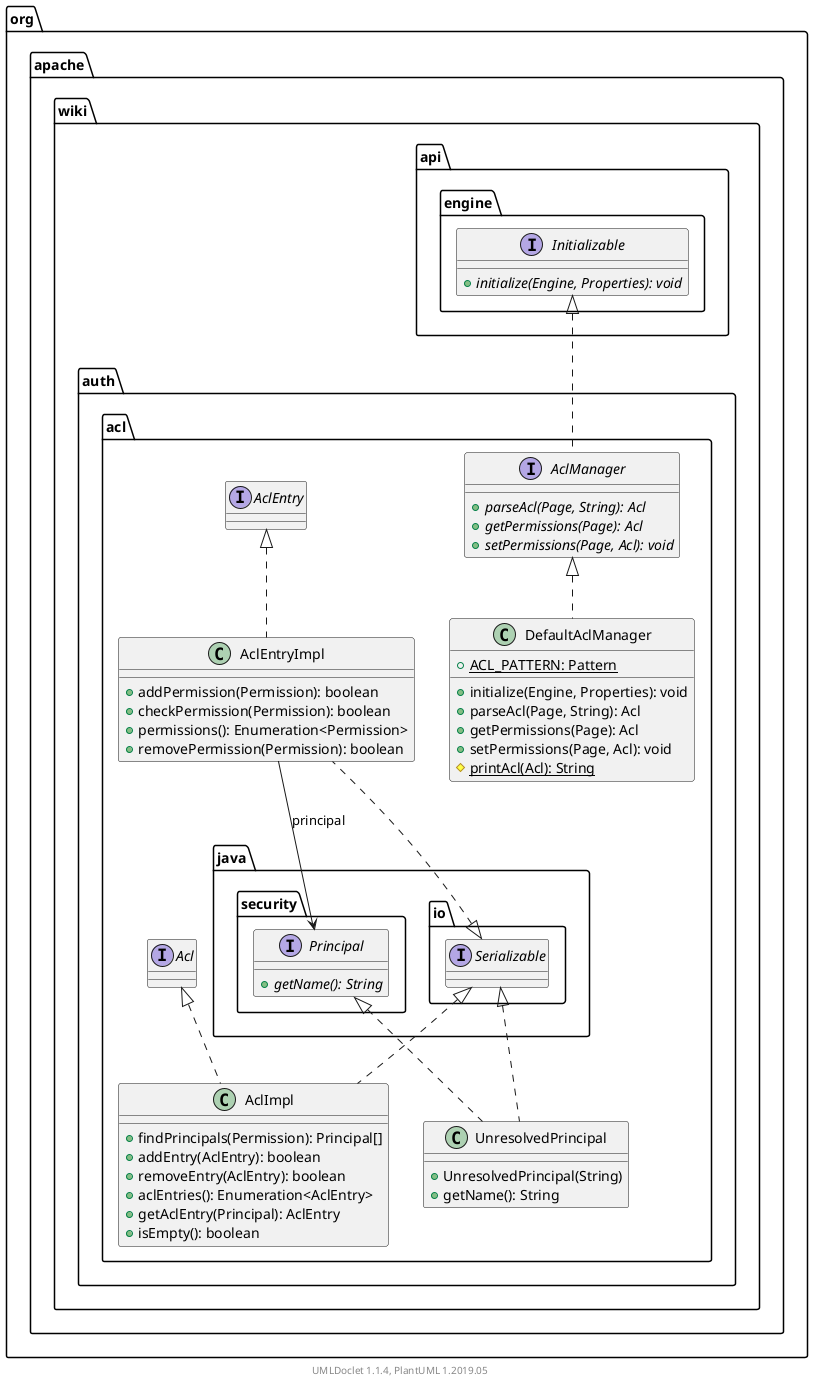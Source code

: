 @startuml

    namespace org.apache.wiki.auth.acl {

        interface AclManager [[AclManager.html]] {
            {abstract} +parseAcl(Page, String): Acl
            {abstract} +getPermissions(Page): Acl
            {abstract} +setPermissions(Page, Acl): void
        }

        class UnresolvedPrincipal [[UnresolvedPrincipal.html]] {
            +UnresolvedPrincipal(String)
            +getName(): String
        }

        class DefaultAclManager [[DefaultAclManager.html]] {
            {static} +ACL_PATTERN: Pattern
            +initialize(Engine, Properties): void
            +parseAcl(Page, String): Acl
            +getPermissions(Page): Acl
            +setPermissions(Page, Acl): void
            {static} #printAcl(Acl): String
        }

        class AclEntryImpl [[AclEntryImpl.html]] {
            +addPermission(Permission): boolean
            +checkPermission(Permission): boolean
            +permissions(): Enumeration<Permission>
            +removePermission(Permission): boolean
        }

        class AclImpl [[AclImpl.html]] {
            +findPrincipals(Permission): Principal[]
            +addEntry(AclEntry): boolean
            +removeEntry(AclEntry): boolean
            +aclEntries(): Enumeration<AclEntry>
            +getAclEntry(Principal): AclEntry
            +isEmpty(): boolean
        }

        interface org.apache.wiki.api.engine.Initializable {
            {abstract} +initialize(Engine, Properties): void
        }
        org.apache.wiki.api.engine.Initializable <|.. AclManager

        interface java.security.Principal {
            {abstract} +getName(): String
        }
        java.security.Principal <|.. UnresolvedPrincipal

        interface java.io.Serializable
        java.io.Serializable <|.. UnresolvedPrincipal

        AclManager <|.. DefaultAclManager

        interface AclEntry
        AclEntry <|.. AclEntryImpl

        java.io.Serializable <|.. AclEntryImpl

        interface Acl
        Acl <|.. AclImpl

        java.io.Serializable <|.. AclImpl

        AclEntryImpl --> java.security.Principal: principal

    }


    center footer UMLDoclet 1.1.4, PlantUML 1.2019.05
@enduml
